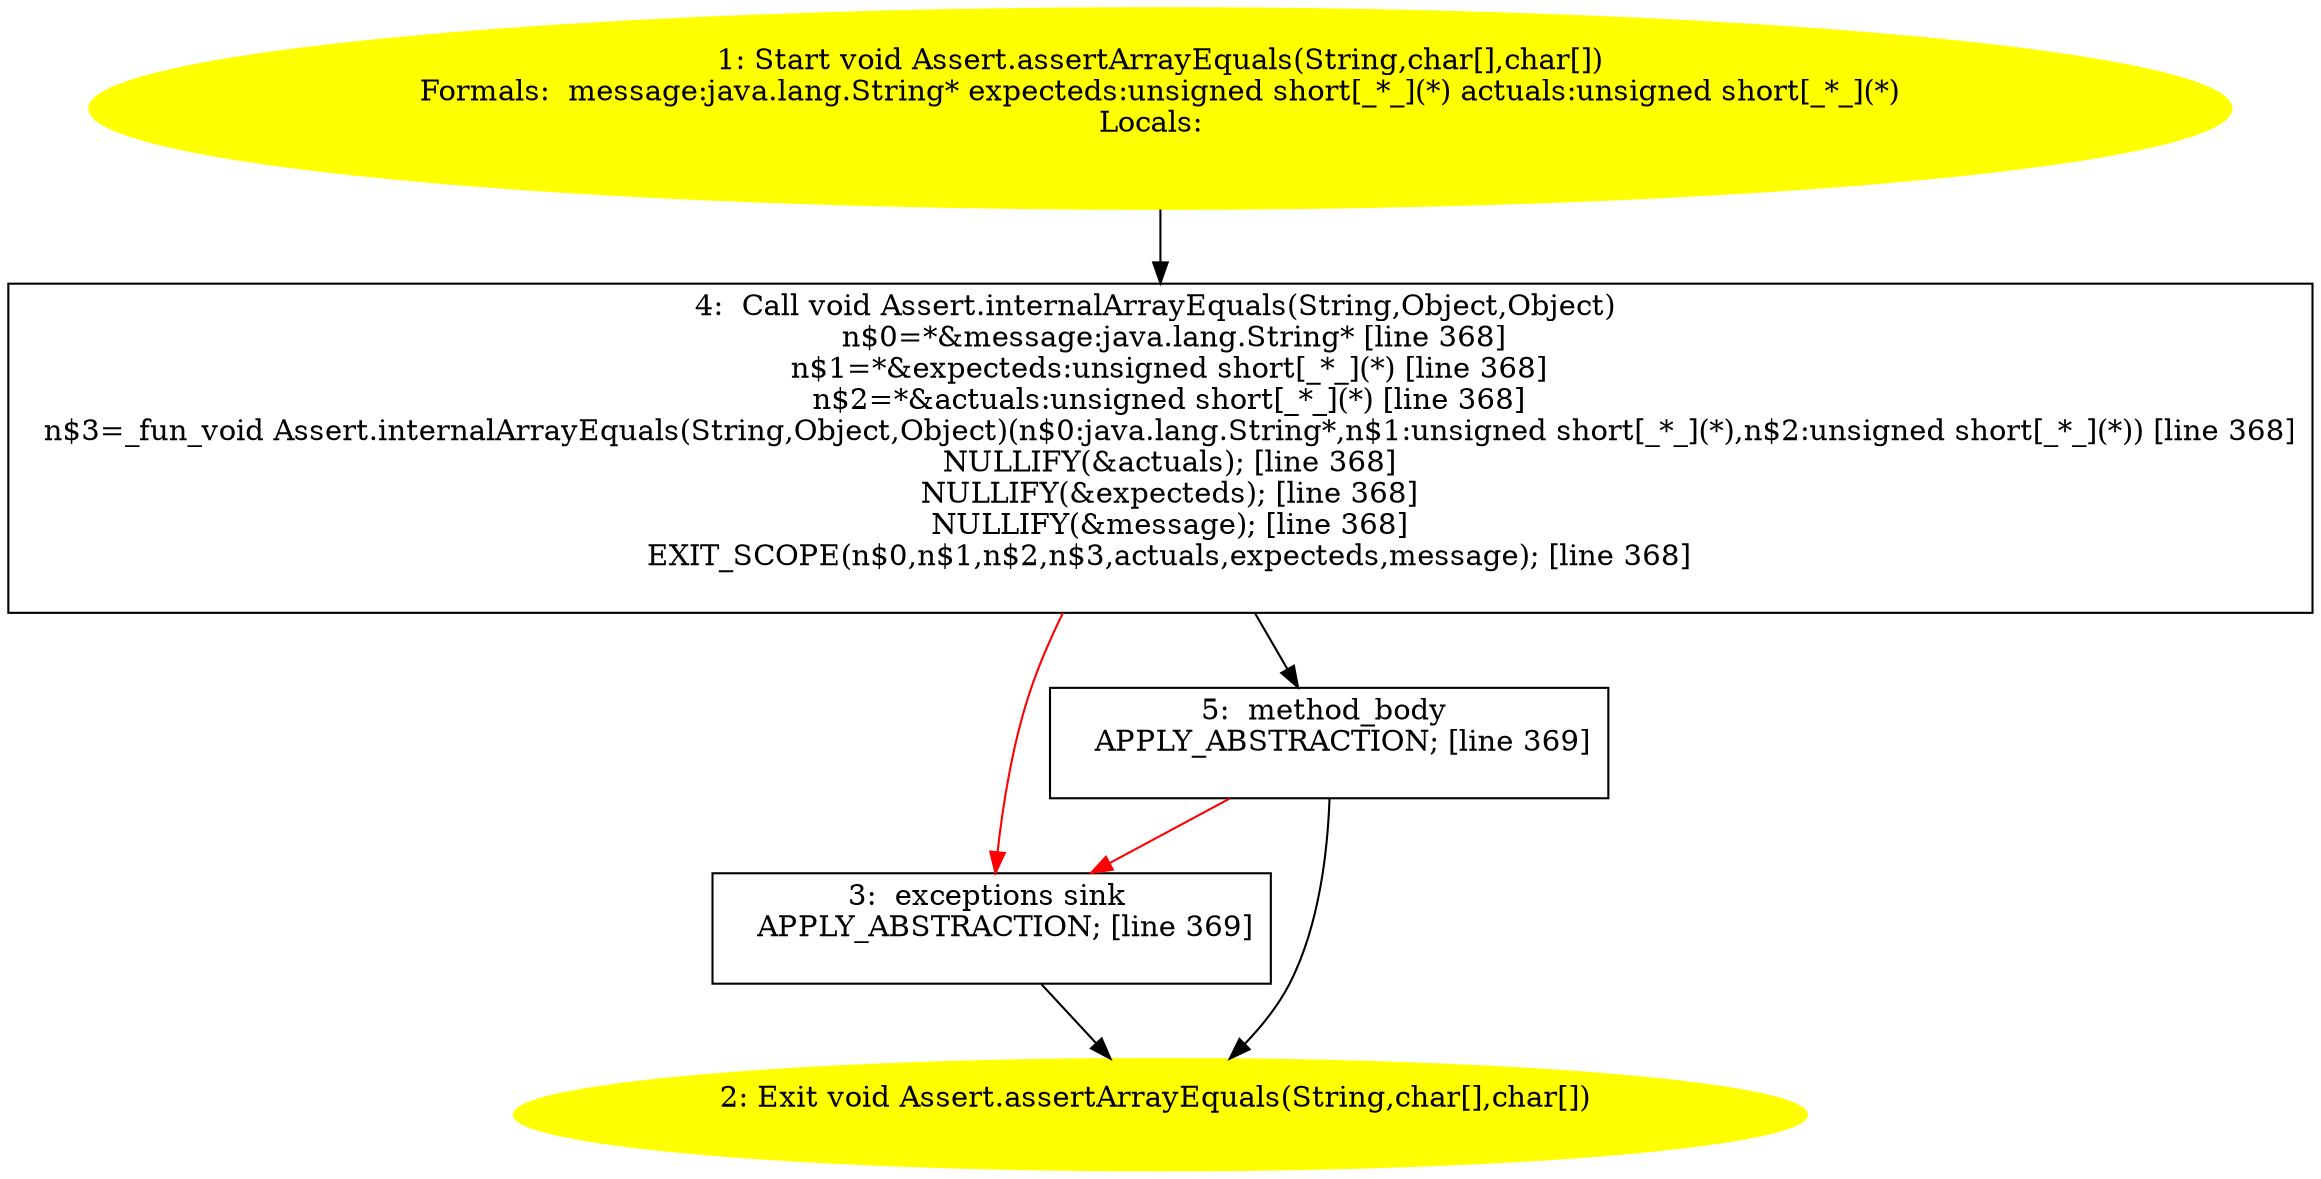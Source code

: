 /* @generated */
digraph cfg {
"org.junit.Assert.assertArrayEquals(java.lang.String,char[],char[]):void.23f5880c291eeea35b348c6ca386cac6_1" [label="1: Start void Assert.assertArrayEquals(String,char[],char[])\nFormals:  message:java.lang.String* expecteds:unsigned short[_*_](*) actuals:unsigned short[_*_](*)\nLocals:  \n  " color=yellow style=filled]
	

	 "org.junit.Assert.assertArrayEquals(java.lang.String,char[],char[]):void.23f5880c291eeea35b348c6ca386cac6_1" -> "org.junit.Assert.assertArrayEquals(java.lang.String,char[],char[]):void.23f5880c291eeea35b348c6ca386cac6_4" ;
"org.junit.Assert.assertArrayEquals(java.lang.String,char[],char[]):void.23f5880c291eeea35b348c6ca386cac6_2" [label="2: Exit void Assert.assertArrayEquals(String,char[],char[]) \n  " color=yellow style=filled]
	

"org.junit.Assert.assertArrayEquals(java.lang.String,char[],char[]):void.23f5880c291eeea35b348c6ca386cac6_3" [label="3:  exceptions sink \n   APPLY_ABSTRACTION; [line 369]\n " shape="box"]
	

	 "org.junit.Assert.assertArrayEquals(java.lang.String,char[],char[]):void.23f5880c291eeea35b348c6ca386cac6_3" -> "org.junit.Assert.assertArrayEquals(java.lang.String,char[],char[]):void.23f5880c291eeea35b348c6ca386cac6_2" ;
"org.junit.Assert.assertArrayEquals(java.lang.String,char[],char[]):void.23f5880c291eeea35b348c6ca386cac6_4" [label="4:  Call void Assert.internalArrayEquals(String,Object,Object) \n   n$0=*&message:java.lang.String* [line 368]\n  n$1=*&expecteds:unsigned short[_*_](*) [line 368]\n  n$2=*&actuals:unsigned short[_*_](*) [line 368]\n  n$3=_fun_void Assert.internalArrayEquals(String,Object,Object)(n$0:java.lang.String*,n$1:unsigned short[_*_](*),n$2:unsigned short[_*_](*)) [line 368]\n  NULLIFY(&actuals); [line 368]\n  NULLIFY(&expecteds); [line 368]\n  NULLIFY(&message); [line 368]\n  EXIT_SCOPE(n$0,n$1,n$2,n$3,actuals,expecteds,message); [line 368]\n " shape="box"]
	

	 "org.junit.Assert.assertArrayEquals(java.lang.String,char[],char[]):void.23f5880c291eeea35b348c6ca386cac6_4" -> "org.junit.Assert.assertArrayEquals(java.lang.String,char[],char[]):void.23f5880c291eeea35b348c6ca386cac6_5" ;
	 "org.junit.Assert.assertArrayEquals(java.lang.String,char[],char[]):void.23f5880c291eeea35b348c6ca386cac6_4" -> "org.junit.Assert.assertArrayEquals(java.lang.String,char[],char[]):void.23f5880c291eeea35b348c6ca386cac6_3" [color="red" ];
"org.junit.Assert.assertArrayEquals(java.lang.String,char[],char[]):void.23f5880c291eeea35b348c6ca386cac6_5" [label="5:  method_body \n   APPLY_ABSTRACTION; [line 369]\n " shape="box"]
	

	 "org.junit.Assert.assertArrayEquals(java.lang.String,char[],char[]):void.23f5880c291eeea35b348c6ca386cac6_5" -> "org.junit.Assert.assertArrayEquals(java.lang.String,char[],char[]):void.23f5880c291eeea35b348c6ca386cac6_2" ;
	 "org.junit.Assert.assertArrayEquals(java.lang.String,char[],char[]):void.23f5880c291eeea35b348c6ca386cac6_5" -> "org.junit.Assert.assertArrayEquals(java.lang.String,char[],char[]):void.23f5880c291eeea35b348c6ca386cac6_3" [color="red" ];
}
